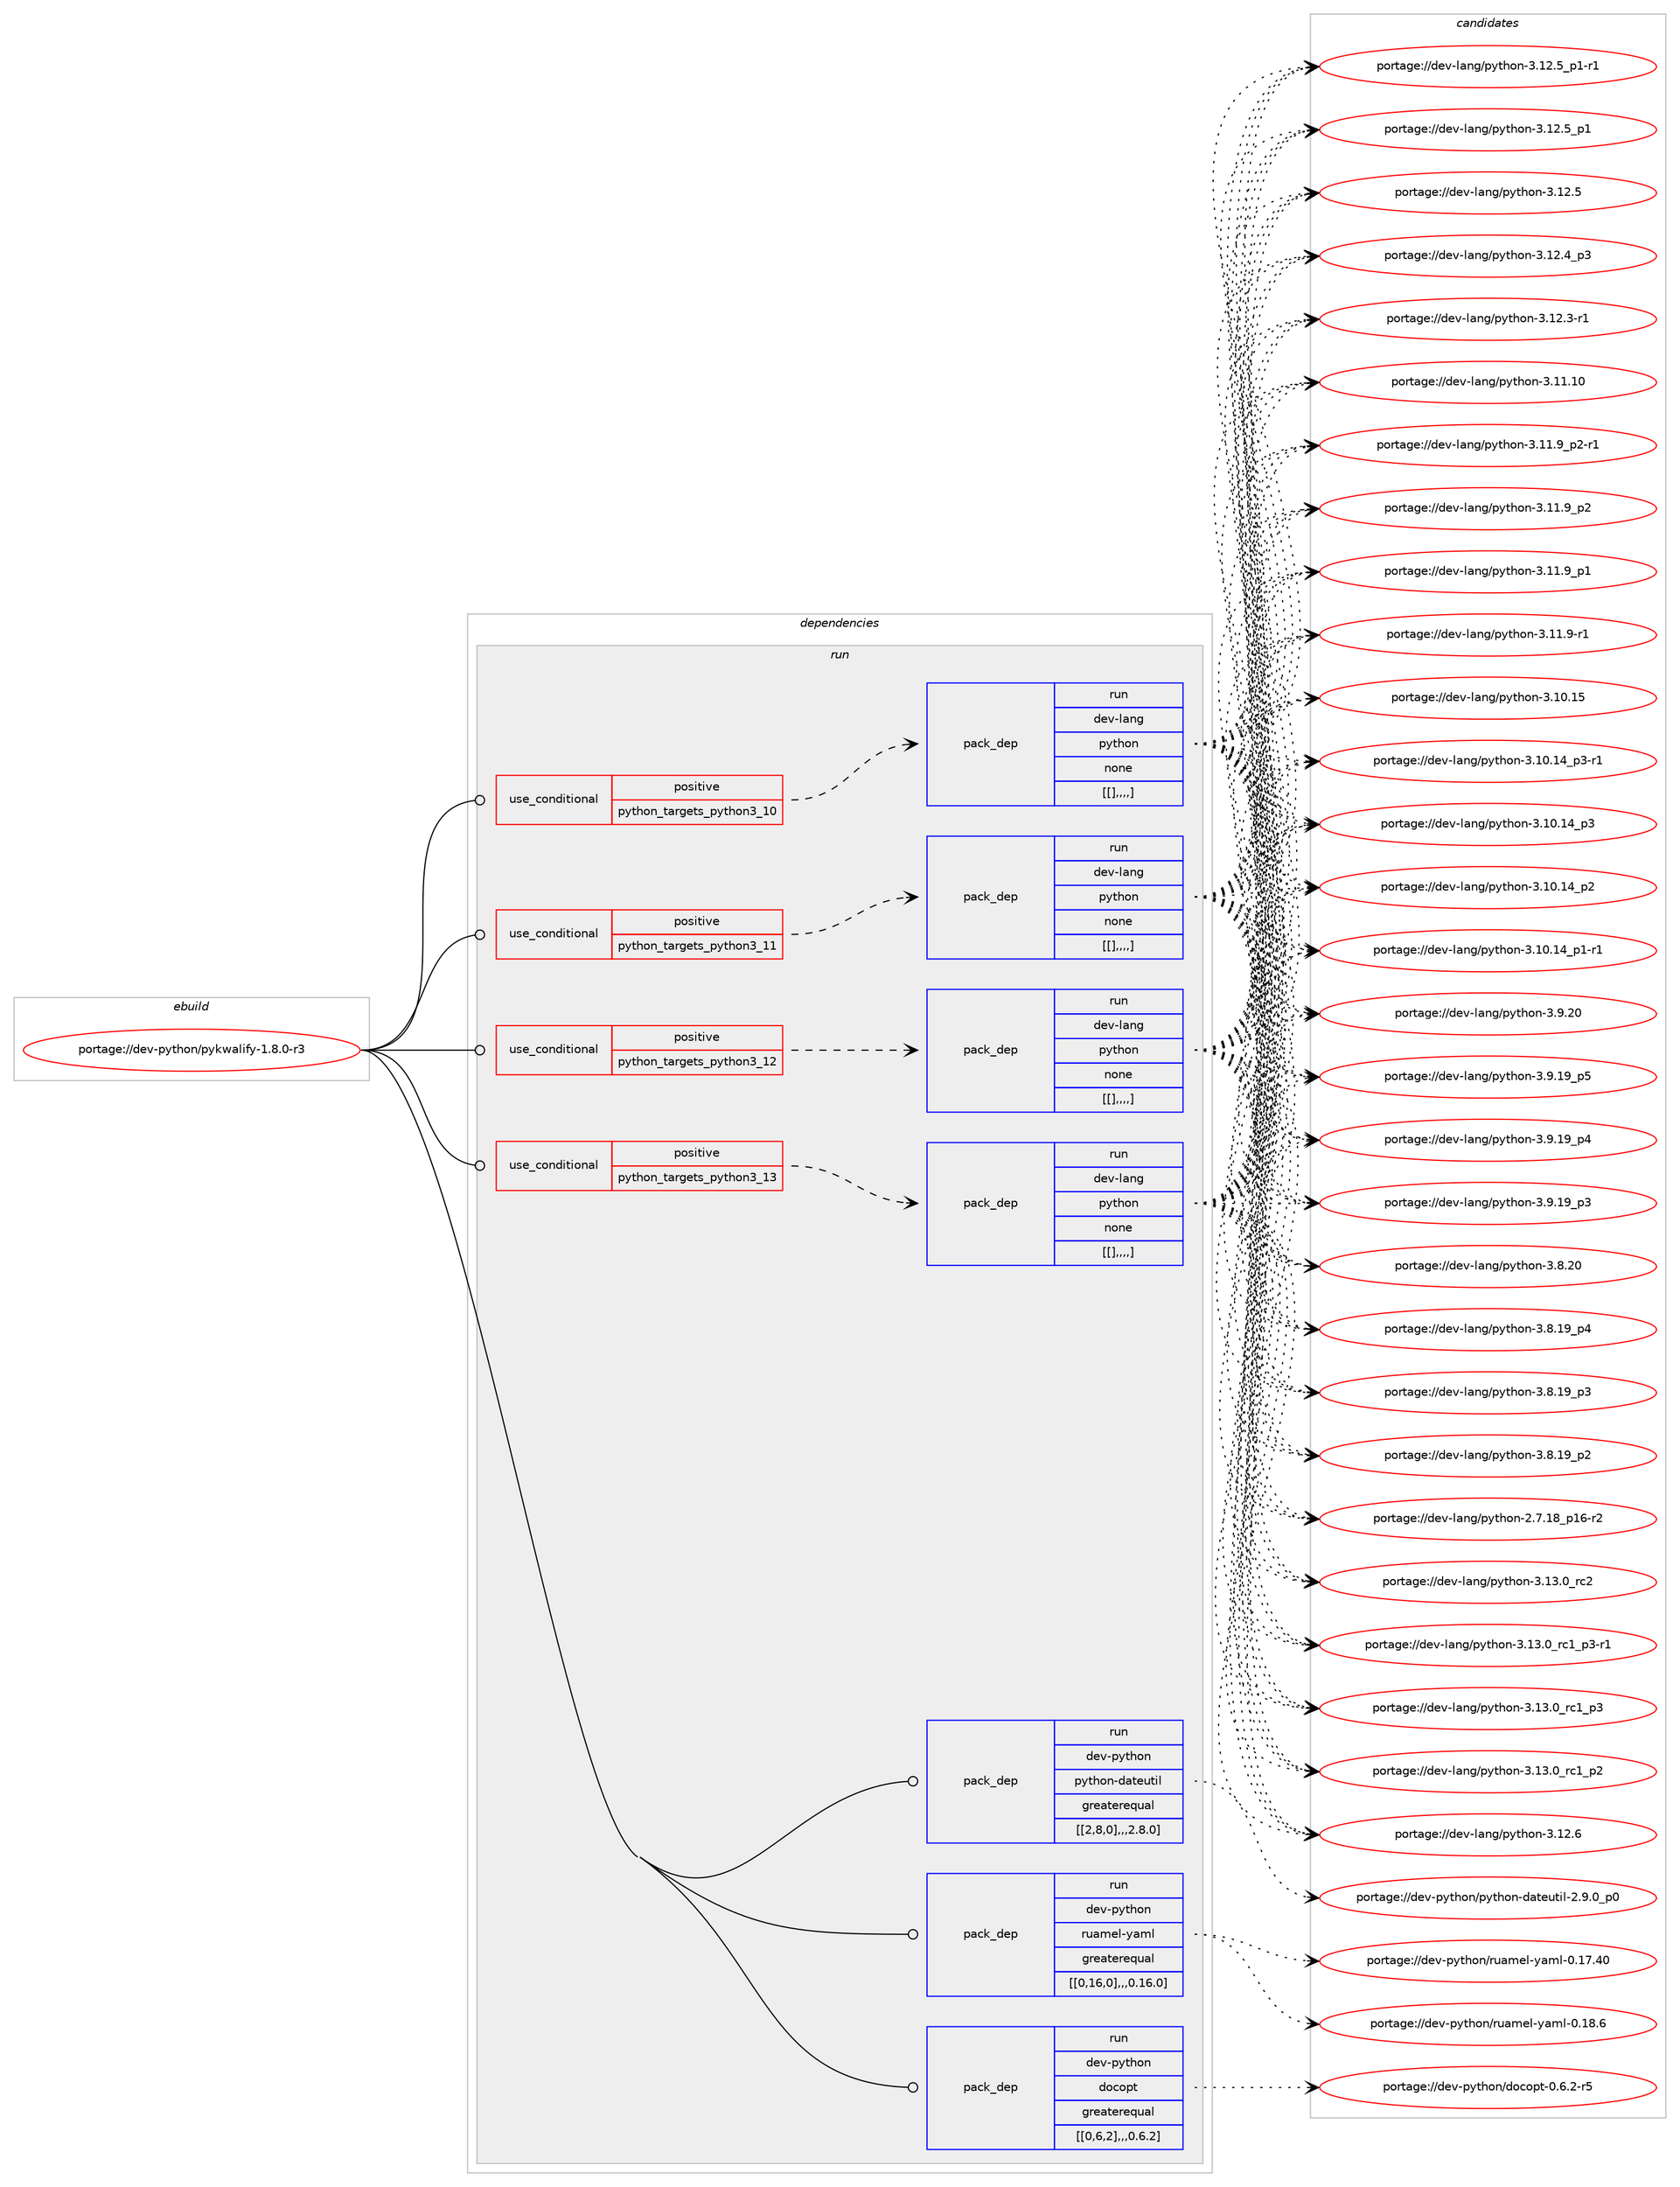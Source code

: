 digraph prolog {

# *************
# Graph options
# *************

newrank=true;
concentrate=true;
compound=true;
graph [rankdir=LR,fontname=Helvetica,fontsize=10,ranksep=1.5];#, ranksep=2.5, nodesep=0.2];
edge  [arrowhead=vee];
node  [fontname=Helvetica,fontsize=10];

# **********
# The ebuild
# **********

subgraph cluster_leftcol {
color=gray;
label=<<i>ebuild</i>>;
id [label="portage://dev-python/pykwalify-1.8.0-r3", color=red, width=4, href="../dev-python/pykwalify-1.8.0-r3.svg"];
}

# ****************
# The dependencies
# ****************

subgraph cluster_midcol {
color=gray;
label=<<i>dependencies</i>>;
subgraph cluster_compile {
fillcolor="#eeeeee";
style=filled;
label=<<i>compile</i>>;
}
subgraph cluster_compileandrun {
fillcolor="#eeeeee";
style=filled;
label=<<i>compile and run</i>>;
}
subgraph cluster_run {
fillcolor="#eeeeee";
style=filled;
label=<<i>run</i>>;
subgraph cond37904 {
dependency158514 [label=<<TABLE BORDER="0" CELLBORDER="1" CELLSPACING="0" CELLPADDING="4"><TR><TD ROWSPAN="3" CELLPADDING="10">use_conditional</TD></TR><TR><TD>positive</TD></TR><TR><TD>python_targets_python3_10</TD></TR></TABLE>>, shape=none, color=red];
subgraph pack119382 {
dependency158515 [label=<<TABLE BORDER="0" CELLBORDER="1" CELLSPACING="0" CELLPADDING="4" WIDTH="220"><TR><TD ROWSPAN="6" CELLPADDING="30">pack_dep</TD></TR><TR><TD WIDTH="110">run</TD></TR><TR><TD>dev-lang</TD></TR><TR><TD>python</TD></TR><TR><TD>none</TD></TR><TR><TD>[[],,,,]</TD></TR></TABLE>>, shape=none, color=blue];
}
dependency158514:e -> dependency158515:w [weight=20,style="dashed",arrowhead="vee"];
}
id:e -> dependency158514:w [weight=20,style="solid",arrowhead="odot"];
subgraph cond37905 {
dependency158516 [label=<<TABLE BORDER="0" CELLBORDER="1" CELLSPACING="0" CELLPADDING="4"><TR><TD ROWSPAN="3" CELLPADDING="10">use_conditional</TD></TR><TR><TD>positive</TD></TR><TR><TD>python_targets_python3_11</TD></TR></TABLE>>, shape=none, color=red];
subgraph pack119383 {
dependency158517 [label=<<TABLE BORDER="0" CELLBORDER="1" CELLSPACING="0" CELLPADDING="4" WIDTH="220"><TR><TD ROWSPAN="6" CELLPADDING="30">pack_dep</TD></TR><TR><TD WIDTH="110">run</TD></TR><TR><TD>dev-lang</TD></TR><TR><TD>python</TD></TR><TR><TD>none</TD></TR><TR><TD>[[],,,,]</TD></TR></TABLE>>, shape=none, color=blue];
}
dependency158516:e -> dependency158517:w [weight=20,style="dashed",arrowhead="vee"];
}
id:e -> dependency158516:w [weight=20,style="solid",arrowhead="odot"];
subgraph cond37906 {
dependency158518 [label=<<TABLE BORDER="0" CELLBORDER="1" CELLSPACING="0" CELLPADDING="4"><TR><TD ROWSPAN="3" CELLPADDING="10">use_conditional</TD></TR><TR><TD>positive</TD></TR><TR><TD>python_targets_python3_12</TD></TR></TABLE>>, shape=none, color=red];
subgraph pack119384 {
dependency158519 [label=<<TABLE BORDER="0" CELLBORDER="1" CELLSPACING="0" CELLPADDING="4" WIDTH="220"><TR><TD ROWSPAN="6" CELLPADDING="30">pack_dep</TD></TR><TR><TD WIDTH="110">run</TD></TR><TR><TD>dev-lang</TD></TR><TR><TD>python</TD></TR><TR><TD>none</TD></TR><TR><TD>[[],,,,]</TD></TR></TABLE>>, shape=none, color=blue];
}
dependency158518:e -> dependency158519:w [weight=20,style="dashed",arrowhead="vee"];
}
id:e -> dependency158518:w [weight=20,style="solid",arrowhead="odot"];
subgraph cond37907 {
dependency158520 [label=<<TABLE BORDER="0" CELLBORDER="1" CELLSPACING="0" CELLPADDING="4"><TR><TD ROWSPAN="3" CELLPADDING="10">use_conditional</TD></TR><TR><TD>positive</TD></TR><TR><TD>python_targets_python3_13</TD></TR></TABLE>>, shape=none, color=red];
subgraph pack119385 {
dependency158521 [label=<<TABLE BORDER="0" CELLBORDER="1" CELLSPACING="0" CELLPADDING="4" WIDTH="220"><TR><TD ROWSPAN="6" CELLPADDING="30">pack_dep</TD></TR><TR><TD WIDTH="110">run</TD></TR><TR><TD>dev-lang</TD></TR><TR><TD>python</TD></TR><TR><TD>none</TD></TR><TR><TD>[[],,,,]</TD></TR></TABLE>>, shape=none, color=blue];
}
dependency158520:e -> dependency158521:w [weight=20,style="dashed",arrowhead="vee"];
}
id:e -> dependency158520:w [weight=20,style="solid",arrowhead="odot"];
subgraph pack119386 {
dependency158522 [label=<<TABLE BORDER="0" CELLBORDER="1" CELLSPACING="0" CELLPADDING="4" WIDTH="220"><TR><TD ROWSPAN="6" CELLPADDING="30">pack_dep</TD></TR><TR><TD WIDTH="110">run</TD></TR><TR><TD>dev-python</TD></TR><TR><TD>docopt</TD></TR><TR><TD>greaterequal</TD></TR><TR><TD>[[0,6,2],,,0.6.2]</TD></TR></TABLE>>, shape=none, color=blue];
}
id:e -> dependency158522:w [weight=20,style="solid",arrowhead="odot"];
subgraph pack119387 {
dependency158523 [label=<<TABLE BORDER="0" CELLBORDER="1" CELLSPACING="0" CELLPADDING="4" WIDTH="220"><TR><TD ROWSPAN="6" CELLPADDING="30">pack_dep</TD></TR><TR><TD WIDTH="110">run</TD></TR><TR><TD>dev-python</TD></TR><TR><TD>python-dateutil</TD></TR><TR><TD>greaterequal</TD></TR><TR><TD>[[2,8,0],,,2.8.0]</TD></TR></TABLE>>, shape=none, color=blue];
}
id:e -> dependency158523:w [weight=20,style="solid",arrowhead="odot"];
subgraph pack119388 {
dependency158524 [label=<<TABLE BORDER="0" CELLBORDER="1" CELLSPACING="0" CELLPADDING="4" WIDTH="220"><TR><TD ROWSPAN="6" CELLPADDING="30">pack_dep</TD></TR><TR><TD WIDTH="110">run</TD></TR><TR><TD>dev-python</TD></TR><TR><TD>ruamel-yaml</TD></TR><TR><TD>greaterequal</TD></TR><TR><TD>[[0,16,0],,,0.16.0]</TD></TR></TABLE>>, shape=none, color=blue];
}
id:e -> dependency158524:w [weight=20,style="solid",arrowhead="odot"];
}
}

# **************
# The candidates
# **************

subgraph cluster_choices {
rank=same;
color=gray;
label=<<i>candidates</i>>;

subgraph choice119382 {
color=black;
nodesep=1;
choice10010111845108971101034711212111610411111045514649514648951149950 [label="portage://dev-lang/python-3.13.0_rc2", color=red, width=4,href="../dev-lang/python-3.13.0_rc2.svg"];
choice1001011184510897110103471121211161041111104551464951464895114994995112514511449 [label="portage://dev-lang/python-3.13.0_rc1_p3-r1", color=red, width=4,href="../dev-lang/python-3.13.0_rc1_p3-r1.svg"];
choice100101118451089711010347112121116104111110455146495146489511499499511251 [label="portage://dev-lang/python-3.13.0_rc1_p3", color=red, width=4,href="../dev-lang/python-3.13.0_rc1_p3.svg"];
choice100101118451089711010347112121116104111110455146495146489511499499511250 [label="portage://dev-lang/python-3.13.0_rc1_p2", color=red, width=4,href="../dev-lang/python-3.13.0_rc1_p2.svg"];
choice10010111845108971101034711212111610411111045514649504654 [label="portage://dev-lang/python-3.12.6", color=red, width=4,href="../dev-lang/python-3.12.6.svg"];
choice1001011184510897110103471121211161041111104551464950465395112494511449 [label="portage://dev-lang/python-3.12.5_p1-r1", color=red, width=4,href="../dev-lang/python-3.12.5_p1-r1.svg"];
choice100101118451089711010347112121116104111110455146495046539511249 [label="portage://dev-lang/python-3.12.5_p1", color=red, width=4,href="../dev-lang/python-3.12.5_p1.svg"];
choice10010111845108971101034711212111610411111045514649504653 [label="portage://dev-lang/python-3.12.5", color=red, width=4,href="../dev-lang/python-3.12.5.svg"];
choice100101118451089711010347112121116104111110455146495046529511251 [label="portage://dev-lang/python-3.12.4_p3", color=red, width=4,href="../dev-lang/python-3.12.4_p3.svg"];
choice100101118451089711010347112121116104111110455146495046514511449 [label="portage://dev-lang/python-3.12.3-r1", color=red, width=4,href="../dev-lang/python-3.12.3-r1.svg"];
choice1001011184510897110103471121211161041111104551464949464948 [label="portage://dev-lang/python-3.11.10", color=red, width=4,href="../dev-lang/python-3.11.10.svg"];
choice1001011184510897110103471121211161041111104551464949465795112504511449 [label="portage://dev-lang/python-3.11.9_p2-r1", color=red, width=4,href="../dev-lang/python-3.11.9_p2-r1.svg"];
choice100101118451089711010347112121116104111110455146494946579511250 [label="portage://dev-lang/python-3.11.9_p2", color=red, width=4,href="../dev-lang/python-3.11.9_p2.svg"];
choice100101118451089711010347112121116104111110455146494946579511249 [label="portage://dev-lang/python-3.11.9_p1", color=red, width=4,href="../dev-lang/python-3.11.9_p1.svg"];
choice100101118451089711010347112121116104111110455146494946574511449 [label="portage://dev-lang/python-3.11.9-r1", color=red, width=4,href="../dev-lang/python-3.11.9-r1.svg"];
choice1001011184510897110103471121211161041111104551464948464953 [label="portage://dev-lang/python-3.10.15", color=red, width=4,href="../dev-lang/python-3.10.15.svg"];
choice100101118451089711010347112121116104111110455146494846495295112514511449 [label="portage://dev-lang/python-3.10.14_p3-r1", color=red, width=4,href="../dev-lang/python-3.10.14_p3-r1.svg"];
choice10010111845108971101034711212111610411111045514649484649529511251 [label="portage://dev-lang/python-3.10.14_p3", color=red, width=4,href="../dev-lang/python-3.10.14_p3.svg"];
choice10010111845108971101034711212111610411111045514649484649529511250 [label="portage://dev-lang/python-3.10.14_p2", color=red, width=4,href="../dev-lang/python-3.10.14_p2.svg"];
choice100101118451089711010347112121116104111110455146494846495295112494511449 [label="portage://dev-lang/python-3.10.14_p1-r1", color=red, width=4,href="../dev-lang/python-3.10.14_p1-r1.svg"];
choice10010111845108971101034711212111610411111045514657465048 [label="portage://dev-lang/python-3.9.20", color=red, width=4,href="../dev-lang/python-3.9.20.svg"];
choice100101118451089711010347112121116104111110455146574649579511253 [label="portage://dev-lang/python-3.9.19_p5", color=red, width=4,href="../dev-lang/python-3.9.19_p5.svg"];
choice100101118451089711010347112121116104111110455146574649579511252 [label="portage://dev-lang/python-3.9.19_p4", color=red, width=4,href="../dev-lang/python-3.9.19_p4.svg"];
choice100101118451089711010347112121116104111110455146574649579511251 [label="portage://dev-lang/python-3.9.19_p3", color=red, width=4,href="../dev-lang/python-3.9.19_p3.svg"];
choice10010111845108971101034711212111610411111045514656465048 [label="portage://dev-lang/python-3.8.20", color=red, width=4,href="../dev-lang/python-3.8.20.svg"];
choice100101118451089711010347112121116104111110455146564649579511252 [label="portage://dev-lang/python-3.8.19_p4", color=red, width=4,href="../dev-lang/python-3.8.19_p4.svg"];
choice100101118451089711010347112121116104111110455146564649579511251 [label="portage://dev-lang/python-3.8.19_p3", color=red, width=4,href="../dev-lang/python-3.8.19_p3.svg"];
choice100101118451089711010347112121116104111110455146564649579511250 [label="portage://dev-lang/python-3.8.19_p2", color=red, width=4,href="../dev-lang/python-3.8.19_p2.svg"];
choice100101118451089711010347112121116104111110455046554649569511249544511450 [label="portage://dev-lang/python-2.7.18_p16-r2", color=red, width=4,href="../dev-lang/python-2.7.18_p16-r2.svg"];
dependency158515:e -> choice10010111845108971101034711212111610411111045514649514648951149950:w [style=dotted,weight="100"];
dependency158515:e -> choice1001011184510897110103471121211161041111104551464951464895114994995112514511449:w [style=dotted,weight="100"];
dependency158515:e -> choice100101118451089711010347112121116104111110455146495146489511499499511251:w [style=dotted,weight="100"];
dependency158515:e -> choice100101118451089711010347112121116104111110455146495146489511499499511250:w [style=dotted,weight="100"];
dependency158515:e -> choice10010111845108971101034711212111610411111045514649504654:w [style=dotted,weight="100"];
dependency158515:e -> choice1001011184510897110103471121211161041111104551464950465395112494511449:w [style=dotted,weight="100"];
dependency158515:e -> choice100101118451089711010347112121116104111110455146495046539511249:w [style=dotted,weight="100"];
dependency158515:e -> choice10010111845108971101034711212111610411111045514649504653:w [style=dotted,weight="100"];
dependency158515:e -> choice100101118451089711010347112121116104111110455146495046529511251:w [style=dotted,weight="100"];
dependency158515:e -> choice100101118451089711010347112121116104111110455146495046514511449:w [style=dotted,weight="100"];
dependency158515:e -> choice1001011184510897110103471121211161041111104551464949464948:w [style=dotted,weight="100"];
dependency158515:e -> choice1001011184510897110103471121211161041111104551464949465795112504511449:w [style=dotted,weight="100"];
dependency158515:e -> choice100101118451089711010347112121116104111110455146494946579511250:w [style=dotted,weight="100"];
dependency158515:e -> choice100101118451089711010347112121116104111110455146494946579511249:w [style=dotted,weight="100"];
dependency158515:e -> choice100101118451089711010347112121116104111110455146494946574511449:w [style=dotted,weight="100"];
dependency158515:e -> choice1001011184510897110103471121211161041111104551464948464953:w [style=dotted,weight="100"];
dependency158515:e -> choice100101118451089711010347112121116104111110455146494846495295112514511449:w [style=dotted,weight="100"];
dependency158515:e -> choice10010111845108971101034711212111610411111045514649484649529511251:w [style=dotted,weight="100"];
dependency158515:e -> choice10010111845108971101034711212111610411111045514649484649529511250:w [style=dotted,weight="100"];
dependency158515:e -> choice100101118451089711010347112121116104111110455146494846495295112494511449:w [style=dotted,weight="100"];
dependency158515:e -> choice10010111845108971101034711212111610411111045514657465048:w [style=dotted,weight="100"];
dependency158515:e -> choice100101118451089711010347112121116104111110455146574649579511253:w [style=dotted,weight="100"];
dependency158515:e -> choice100101118451089711010347112121116104111110455146574649579511252:w [style=dotted,weight="100"];
dependency158515:e -> choice100101118451089711010347112121116104111110455146574649579511251:w [style=dotted,weight="100"];
dependency158515:e -> choice10010111845108971101034711212111610411111045514656465048:w [style=dotted,weight="100"];
dependency158515:e -> choice100101118451089711010347112121116104111110455146564649579511252:w [style=dotted,weight="100"];
dependency158515:e -> choice100101118451089711010347112121116104111110455146564649579511251:w [style=dotted,weight="100"];
dependency158515:e -> choice100101118451089711010347112121116104111110455146564649579511250:w [style=dotted,weight="100"];
dependency158515:e -> choice100101118451089711010347112121116104111110455046554649569511249544511450:w [style=dotted,weight="100"];
}
subgraph choice119383 {
color=black;
nodesep=1;
choice10010111845108971101034711212111610411111045514649514648951149950 [label="portage://dev-lang/python-3.13.0_rc2", color=red, width=4,href="../dev-lang/python-3.13.0_rc2.svg"];
choice1001011184510897110103471121211161041111104551464951464895114994995112514511449 [label="portage://dev-lang/python-3.13.0_rc1_p3-r1", color=red, width=4,href="../dev-lang/python-3.13.0_rc1_p3-r1.svg"];
choice100101118451089711010347112121116104111110455146495146489511499499511251 [label="portage://dev-lang/python-3.13.0_rc1_p3", color=red, width=4,href="../dev-lang/python-3.13.0_rc1_p3.svg"];
choice100101118451089711010347112121116104111110455146495146489511499499511250 [label="portage://dev-lang/python-3.13.0_rc1_p2", color=red, width=4,href="../dev-lang/python-3.13.0_rc1_p2.svg"];
choice10010111845108971101034711212111610411111045514649504654 [label="portage://dev-lang/python-3.12.6", color=red, width=4,href="../dev-lang/python-3.12.6.svg"];
choice1001011184510897110103471121211161041111104551464950465395112494511449 [label="portage://dev-lang/python-3.12.5_p1-r1", color=red, width=4,href="../dev-lang/python-3.12.5_p1-r1.svg"];
choice100101118451089711010347112121116104111110455146495046539511249 [label="portage://dev-lang/python-3.12.5_p1", color=red, width=4,href="../dev-lang/python-3.12.5_p1.svg"];
choice10010111845108971101034711212111610411111045514649504653 [label="portage://dev-lang/python-3.12.5", color=red, width=4,href="../dev-lang/python-3.12.5.svg"];
choice100101118451089711010347112121116104111110455146495046529511251 [label="portage://dev-lang/python-3.12.4_p3", color=red, width=4,href="../dev-lang/python-3.12.4_p3.svg"];
choice100101118451089711010347112121116104111110455146495046514511449 [label="portage://dev-lang/python-3.12.3-r1", color=red, width=4,href="../dev-lang/python-3.12.3-r1.svg"];
choice1001011184510897110103471121211161041111104551464949464948 [label="portage://dev-lang/python-3.11.10", color=red, width=4,href="../dev-lang/python-3.11.10.svg"];
choice1001011184510897110103471121211161041111104551464949465795112504511449 [label="portage://dev-lang/python-3.11.9_p2-r1", color=red, width=4,href="../dev-lang/python-3.11.9_p2-r1.svg"];
choice100101118451089711010347112121116104111110455146494946579511250 [label="portage://dev-lang/python-3.11.9_p2", color=red, width=4,href="../dev-lang/python-3.11.9_p2.svg"];
choice100101118451089711010347112121116104111110455146494946579511249 [label="portage://dev-lang/python-3.11.9_p1", color=red, width=4,href="../dev-lang/python-3.11.9_p1.svg"];
choice100101118451089711010347112121116104111110455146494946574511449 [label="portage://dev-lang/python-3.11.9-r1", color=red, width=4,href="../dev-lang/python-3.11.9-r1.svg"];
choice1001011184510897110103471121211161041111104551464948464953 [label="portage://dev-lang/python-3.10.15", color=red, width=4,href="../dev-lang/python-3.10.15.svg"];
choice100101118451089711010347112121116104111110455146494846495295112514511449 [label="portage://dev-lang/python-3.10.14_p3-r1", color=red, width=4,href="../dev-lang/python-3.10.14_p3-r1.svg"];
choice10010111845108971101034711212111610411111045514649484649529511251 [label="portage://dev-lang/python-3.10.14_p3", color=red, width=4,href="../dev-lang/python-3.10.14_p3.svg"];
choice10010111845108971101034711212111610411111045514649484649529511250 [label="portage://dev-lang/python-3.10.14_p2", color=red, width=4,href="../dev-lang/python-3.10.14_p2.svg"];
choice100101118451089711010347112121116104111110455146494846495295112494511449 [label="portage://dev-lang/python-3.10.14_p1-r1", color=red, width=4,href="../dev-lang/python-3.10.14_p1-r1.svg"];
choice10010111845108971101034711212111610411111045514657465048 [label="portage://dev-lang/python-3.9.20", color=red, width=4,href="../dev-lang/python-3.9.20.svg"];
choice100101118451089711010347112121116104111110455146574649579511253 [label="portage://dev-lang/python-3.9.19_p5", color=red, width=4,href="../dev-lang/python-3.9.19_p5.svg"];
choice100101118451089711010347112121116104111110455146574649579511252 [label="portage://dev-lang/python-3.9.19_p4", color=red, width=4,href="../dev-lang/python-3.9.19_p4.svg"];
choice100101118451089711010347112121116104111110455146574649579511251 [label="portage://dev-lang/python-3.9.19_p3", color=red, width=4,href="../dev-lang/python-3.9.19_p3.svg"];
choice10010111845108971101034711212111610411111045514656465048 [label="portage://dev-lang/python-3.8.20", color=red, width=4,href="../dev-lang/python-3.8.20.svg"];
choice100101118451089711010347112121116104111110455146564649579511252 [label="portage://dev-lang/python-3.8.19_p4", color=red, width=4,href="../dev-lang/python-3.8.19_p4.svg"];
choice100101118451089711010347112121116104111110455146564649579511251 [label="portage://dev-lang/python-3.8.19_p3", color=red, width=4,href="../dev-lang/python-3.8.19_p3.svg"];
choice100101118451089711010347112121116104111110455146564649579511250 [label="portage://dev-lang/python-3.8.19_p2", color=red, width=4,href="../dev-lang/python-3.8.19_p2.svg"];
choice100101118451089711010347112121116104111110455046554649569511249544511450 [label="portage://dev-lang/python-2.7.18_p16-r2", color=red, width=4,href="../dev-lang/python-2.7.18_p16-r2.svg"];
dependency158517:e -> choice10010111845108971101034711212111610411111045514649514648951149950:w [style=dotted,weight="100"];
dependency158517:e -> choice1001011184510897110103471121211161041111104551464951464895114994995112514511449:w [style=dotted,weight="100"];
dependency158517:e -> choice100101118451089711010347112121116104111110455146495146489511499499511251:w [style=dotted,weight="100"];
dependency158517:e -> choice100101118451089711010347112121116104111110455146495146489511499499511250:w [style=dotted,weight="100"];
dependency158517:e -> choice10010111845108971101034711212111610411111045514649504654:w [style=dotted,weight="100"];
dependency158517:e -> choice1001011184510897110103471121211161041111104551464950465395112494511449:w [style=dotted,weight="100"];
dependency158517:e -> choice100101118451089711010347112121116104111110455146495046539511249:w [style=dotted,weight="100"];
dependency158517:e -> choice10010111845108971101034711212111610411111045514649504653:w [style=dotted,weight="100"];
dependency158517:e -> choice100101118451089711010347112121116104111110455146495046529511251:w [style=dotted,weight="100"];
dependency158517:e -> choice100101118451089711010347112121116104111110455146495046514511449:w [style=dotted,weight="100"];
dependency158517:e -> choice1001011184510897110103471121211161041111104551464949464948:w [style=dotted,weight="100"];
dependency158517:e -> choice1001011184510897110103471121211161041111104551464949465795112504511449:w [style=dotted,weight="100"];
dependency158517:e -> choice100101118451089711010347112121116104111110455146494946579511250:w [style=dotted,weight="100"];
dependency158517:e -> choice100101118451089711010347112121116104111110455146494946579511249:w [style=dotted,weight="100"];
dependency158517:e -> choice100101118451089711010347112121116104111110455146494946574511449:w [style=dotted,weight="100"];
dependency158517:e -> choice1001011184510897110103471121211161041111104551464948464953:w [style=dotted,weight="100"];
dependency158517:e -> choice100101118451089711010347112121116104111110455146494846495295112514511449:w [style=dotted,weight="100"];
dependency158517:e -> choice10010111845108971101034711212111610411111045514649484649529511251:w [style=dotted,weight="100"];
dependency158517:e -> choice10010111845108971101034711212111610411111045514649484649529511250:w [style=dotted,weight="100"];
dependency158517:e -> choice100101118451089711010347112121116104111110455146494846495295112494511449:w [style=dotted,weight="100"];
dependency158517:e -> choice10010111845108971101034711212111610411111045514657465048:w [style=dotted,weight="100"];
dependency158517:e -> choice100101118451089711010347112121116104111110455146574649579511253:w [style=dotted,weight="100"];
dependency158517:e -> choice100101118451089711010347112121116104111110455146574649579511252:w [style=dotted,weight="100"];
dependency158517:e -> choice100101118451089711010347112121116104111110455146574649579511251:w [style=dotted,weight="100"];
dependency158517:e -> choice10010111845108971101034711212111610411111045514656465048:w [style=dotted,weight="100"];
dependency158517:e -> choice100101118451089711010347112121116104111110455146564649579511252:w [style=dotted,weight="100"];
dependency158517:e -> choice100101118451089711010347112121116104111110455146564649579511251:w [style=dotted,weight="100"];
dependency158517:e -> choice100101118451089711010347112121116104111110455146564649579511250:w [style=dotted,weight="100"];
dependency158517:e -> choice100101118451089711010347112121116104111110455046554649569511249544511450:w [style=dotted,weight="100"];
}
subgraph choice119384 {
color=black;
nodesep=1;
choice10010111845108971101034711212111610411111045514649514648951149950 [label="portage://dev-lang/python-3.13.0_rc2", color=red, width=4,href="../dev-lang/python-3.13.0_rc2.svg"];
choice1001011184510897110103471121211161041111104551464951464895114994995112514511449 [label="portage://dev-lang/python-3.13.0_rc1_p3-r1", color=red, width=4,href="../dev-lang/python-3.13.0_rc1_p3-r1.svg"];
choice100101118451089711010347112121116104111110455146495146489511499499511251 [label="portage://dev-lang/python-3.13.0_rc1_p3", color=red, width=4,href="../dev-lang/python-3.13.0_rc1_p3.svg"];
choice100101118451089711010347112121116104111110455146495146489511499499511250 [label="portage://dev-lang/python-3.13.0_rc1_p2", color=red, width=4,href="../dev-lang/python-3.13.0_rc1_p2.svg"];
choice10010111845108971101034711212111610411111045514649504654 [label="portage://dev-lang/python-3.12.6", color=red, width=4,href="../dev-lang/python-3.12.6.svg"];
choice1001011184510897110103471121211161041111104551464950465395112494511449 [label="portage://dev-lang/python-3.12.5_p1-r1", color=red, width=4,href="../dev-lang/python-3.12.5_p1-r1.svg"];
choice100101118451089711010347112121116104111110455146495046539511249 [label="portage://dev-lang/python-3.12.5_p1", color=red, width=4,href="../dev-lang/python-3.12.5_p1.svg"];
choice10010111845108971101034711212111610411111045514649504653 [label="portage://dev-lang/python-3.12.5", color=red, width=4,href="../dev-lang/python-3.12.5.svg"];
choice100101118451089711010347112121116104111110455146495046529511251 [label="portage://dev-lang/python-3.12.4_p3", color=red, width=4,href="../dev-lang/python-3.12.4_p3.svg"];
choice100101118451089711010347112121116104111110455146495046514511449 [label="portage://dev-lang/python-3.12.3-r1", color=red, width=4,href="../dev-lang/python-3.12.3-r1.svg"];
choice1001011184510897110103471121211161041111104551464949464948 [label="portage://dev-lang/python-3.11.10", color=red, width=4,href="../dev-lang/python-3.11.10.svg"];
choice1001011184510897110103471121211161041111104551464949465795112504511449 [label="portage://dev-lang/python-3.11.9_p2-r1", color=red, width=4,href="../dev-lang/python-3.11.9_p2-r1.svg"];
choice100101118451089711010347112121116104111110455146494946579511250 [label="portage://dev-lang/python-3.11.9_p2", color=red, width=4,href="../dev-lang/python-3.11.9_p2.svg"];
choice100101118451089711010347112121116104111110455146494946579511249 [label="portage://dev-lang/python-3.11.9_p1", color=red, width=4,href="../dev-lang/python-3.11.9_p1.svg"];
choice100101118451089711010347112121116104111110455146494946574511449 [label="portage://dev-lang/python-3.11.9-r1", color=red, width=4,href="../dev-lang/python-3.11.9-r1.svg"];
choice1001011184510897110103471121211161041111104551464948464953 [label="portage://dev-lang/python-3.10.15", color=red, width=4,href="../dev-lang/python-3.10.15.svg"];
choice100101118451089711010347112121116104111110455146494846495295112514511449 [label="portage://dev-lang/python-3.10.14_p3-r1", color=red, width=4,href="../dev-lang/python-3.10.14_p3-r1.svg"];
choice10010111845108971101034711212111610411111045514649484649529511251 [label="portage://dev-lang/python-3.10.14_p3", color=red, width=4,href="../dev-lang/python-3.10.14_p3.svg"];
choice10010111845108971101034711212111610411111045514649484649529511250 [label="portage://dev-lang/python-3.10.14_p2", color=red, width=4,href="../dev-lang/python-3.10.14_p2.svg"];
choice100101118451089711010347112121116104111110455146494846495295112494511449 [label="portage://dev-lang/python-3.10.14_p1-r1", color=red, width=4,href="../dev-lang/python-3.10.14_p1-r1.svg"];
choice10010111845108971101034711212111610411111045514657465048 [label="portage://dev-lang/python-3.9.20", color=red, width=4,href="../dev-lang/python-3.9.20.svg"];
choice100101118451089711010347112121116104111110455146574649579511253 [label="portage://dev-lang/python-3.9.19_p5", color=red, width=4,href="../dev-lang/python-3.9.19_p5.svg"];
choice100101118451089711010347112121116104111110455146574649579511252 [label="portage://dev-lang/python-3.9.19_p4", color=red, width=4,href="../dev-lang/python-3.9.19_p4.svg"];
choice100101118451089711010347112121116104111110455146574649579511251 [label="portage://dev-lang/python-3.9.19_p3", color=red, width=4,href="../dev-lang/python-3.9.19_p3.svg"];
choice10010111845108971101034711212111610411111045514656465048 [label="portage://dev-lang/python-3.8.20", color=red, width=4,href="../dev-lang/python-3.8.20.svg"];
choice100101118451089711010347112121116104111110455146564649579511252 [label="portage://dev-lang/python-3.8.19_p4", color=red, width=4,href="../dev-lang/python-3.8.19_p4.svg"];
choice100101118451089711010347112121116104111110455146564649579511251 [label="portage://dev-lang/python-3.8.19_p3", color=red, width=4,href="../dev-lang/python-3.8.19_p3.svg"];
choice100101118451089711010347112121116104111110455146564649579511250 [label="portage://dev-lang/python-3.8.19_p2", color=red, width=4,href="../dev-lang/python-3.8.19_p2.svg"];
choice100101118451089711010347112121116104111110455046554649569511249544511450 [label="portage://dev-lang/python-2.7.18_p16-r2", color=red, width=4,href="../dev-lang/python-2.7.18_p16-r2.svg"];
dependency158519:e -> choice10010111845108971101034711212111610411111045514649514648951149950:w [style=dotted,weight="100"];
dependency158519:e -> choice1001011184510897110103471121211161041111104551464951464895114994995112514511449:w [style=dotted,weight="100"];
dependency158519:e -> choice100101118451089711010347112121116104111110455146495146489511499499511251:w [style=dotted,weight="100"];
dependency158519:e -> choice100101118451089711010347112121116104111110455146495146489511499499511250:w [style=dotted,weight="100"];
dependency158519:e -> choice10010111845108971101034711212111610411111045514649504654:w [style=dotted,weight="100"];
dependency158519:e -> choice1001011184510897110103471121211161041111104551464950465395112494511449:w [style=dotted,weight="100"];
dependency158519:e -> choice100101118451089711010347112121116104111110455146495046539511249:w [style=dotted,weight="100"];
dependency158519:e -> choice10010111845108971101034711212111610411111045514649504653:w [style=dotted,weight="100"];
dependency158519:e -> choice100101118451089711010347112121116104111110455146495046529511251:w [style=dotted,weight="100"];
dependency158519:e -> choice100101118451089711010347112121116104111110455146495046514511449:w [style=dotted,weight="100"];
dependency158519:e -> choice1001011184510897110103471121211161041111104551464949464948:w [style=dotted,weight="100"];
dependency158519:e -> choice1001011184510897110103471121211161041111104551464949465795112504511449:w [style=dotted,weight="100"];
dependency158519:e -> choice100101118451089711010347112121116104111110455146494946579511250:w [style=dotted,weight="100"];
dependency158519:e -> choice100101118451089711010347112121116104111110455146494946579511249:w [style=dotted,weight="100"];
dependency158519:e -> choice100101118451089711010347112121116104111110455146494946574511449:w [style=dotted,weight="100"];
dependency158519:e -> choice1001011184510897110103471121211161041111104551464948464953:w [style=dotted,weight="100"];
dependency158519:e -> choice100101118451089711010347112121116104111110455146494846495295112514511449:w [style=dotted,weight="100"];
dependency158519:e -> choice10010111845108971101034711212111610411111045514649484649529511251:w [style=dotted,weight="100"];
dependency158519:e -> choice10010111845108971101034711212111610411111045514649484649529511250:w [style=dotted,weight="100"];
dependency158519:e -> choice100101118451089711010347112121116104111110455146494846495295112494511449:w [style=dotted,weight="100"];
dependency158519:e -> choice10010111845108971101034711212111610411111045514657465048:w [style=dotted,weight="100"];
dependency158519:e -> choice100101118451089711010347112121116104111110455146574649579511253:w [style=dotted,weight="100"];
dependency158519:e -> choice100101118451089711010347112121116104111110455146574649579511252:w [style=dotted,weight="100"];
dependency158519:e -> choice100101118451089711010347112121116104111110455146574649579511251:w [style=dotted,weight="100"];
dependency158519:e -> choice10010111845108971101034711212111610411111045514656465048:w [style=dotted,weight="100"];
dependency158519:e -> choice100101118451089711010347112121116104111110455146564649579511252:w [style=dotted,weight="100"];
dependency158519:e -> choice100101118451089711010347112121116104111110455146564649579511251:w [style=dotted,weight="100"];
dependency158519:e -> choice100101118451089711010347112121116104111110455146564649579511250:w [style=dotted,weight="100"];
dependency158519:e -> choice100101118451089711010347112121116104111110455046554649569511249544511450:w [style=dotted,weight="100"];
}
subgraph choice119385 {
color=black;
nodesep=1;
choice10010111845108971101034711212111610411111045514649514648951149950 [label="portage://dev-lang/python-3.13.0_rc2", color=red, width=4,href="../dev-lang/python-3.13.0_rc2.svg"];
choice1001011184510897110103471121211161041111104551464951464895114994995112514511449 [label="portage://dev-lang/python-3.13.0_rc1_p3-r1", color=red, width=4,href="../dev-lang/python-3.13.0_rc1_p3-r1.svg"];
choice100101118451089711010347112121116104111110455146495146489511499499511251 [label="portage://dev-lang/python-3.13.0_rc1_p3", color=red, width=4,href="../dev-lang/python-3.13.0_rc1_p3.svg"];
choice100101118451089711010347112121116104111110455146495146489511499499511250 [label="portage://dev-lang/python-3.13.0_rc1_p2", color=red, width=4,href="../dev-lang/python-3.13.0_rc1_p2.svg"];
choice10010111845108971101034711212111610411111045514649504654 [label="portage://dev-lang/python-3.12.6", color=red, width=4,href="../dev-lang/python-3.12.6.svg"];
choice1001011184510897110103471121211161041111104551464950465395112494511449 [label="portage://dev-lang/python-3.12.5_p1-r1", color=red, width=4,href="../dev-lang/python-3.12.5_p1-r1.svg"];
choice100101118451089711010347112121116104111110455146495046539511249 [label="portage://dev-lang/python-3.12.5_p1", color=red, width=4,href="../dev-lang/python-3.12.5_p1.svg"];
choice10010111845108971101034711212111610411111045514649504653 [label="portage://dev-lang/python-3.12.5", color=red, width=4,href="../dev-lang/python-3.12.5.svg"];
choice100101118451089711010347112121116104111110455146495046529511251 [label="portage://dev-lang/python-3.12.4_p3", color=red, width=4,href="../dev-lang/python-3.12.4_p3.svg"];
choice100101118451089711010347112121116104111110455146495046514511449 [label="portage://dev-lang/python-3.12.3-r1", color=red, width=4,href="../dev-lang/python-3.12.3-r1.svg"];
choice1001011184510897110103471121211161041111104551464949464948 [label="portage://dev-lang/python-3.11.10", color=red, width=4,href="../dev-lang/python-3.11.10.svg"];
choice1001011184510897110103471121211161041111104551464949465795112504511449 [label="portage://dev-lang/python-3.11.9_p2-r1", color=red, width=4,href="../dev-lang/python-3.11.9_p2-r1.svg"];
choice100101118451089711010347112121116104111110455146494946579511250 [label="portage://dev-lang/python-3.11.9_p2", color=red, width=4,href="../dev-lang/python-3.11.9_p2.svg"];
choice100101118451089711010347112121116104111110455146494946579511249 [label="portage://dev-lang/python-3.11.9_p1", color=red, width=4,href="../dev-lang/python-3.11.9_p1.svg"];
choice100101118451089711010347112121116104111110455146494946574511449 [label="portage://dev-lang/python-3.11.9-r1", color=red, width=4,href="../dev-lang/python-3.11.9-r1.svg"];
choice1001011184510897110103471121211161041111104551464948464953 [label="portage://dev-lang/python-3.10.15", color=red, width=4,href="../dev-lang/python-3.10.15.svg"];
choice100101118451089711010347112121116104111110455146494846495295112514511449 [label="portage://dev-lang/python-3.10.14_p3-r1", color=red, width=4,href="../dev-lang/python-3.10.14_p3-r1.svg"];
choice10010111845108971101034711212111610411111045514649484649529511251 [label="portage://dev-lang/python-3.10.14_p3", color=red, width=4,href="../dev-lang/python-3.10.14_p3.svg"];
choice10010111845108971101034711212111610411111045514649484649529511250 [label="portage://dev-lang/python-3.10.14_p2", color=red, width=4,href="../dev-lang/python-3.10.14_p2.svg"];
choice100101118451089711010347112121116104111110455146494846495295112494511449 [label="portage://dev-lang/python-3.10.14_p1-r1", color=red, width=4,href="../dev-lang/python-3.10.14_p1-r1.svg"];
choice10010111845108971101034711212111610411111045514657465048 [label="portage://dev-lang/python-3.9.20", color=red, width=4,href="../dev-lang/python-3.9.20.svg"];
choice100101118451089711010347112121116104111110455146574649579511253 [label="portage://dev-lang/python-3.9.19_p5", color=red, width=4,href="../dev-lang/python-3.9.19_p5.svg"];
choice100101118451089711010347112121116104111110455146574649579511252 [label="portage://dev-lang/python-3.9.19_p4", color=red, width=4,href="../dev-lang/python-3.9.19_p4.svg"];
choice100101118451089711010347112121116104111110455146574649579511251 [label="portage://dev-lang/python-3.9.19_p3", color=red, width=4,href="../dev-lang/python-3.9.19_p3.svg"];
choice10010111845108971101034711212111610411111045514656465048 [label="portage://dev-lang/python-3.8.20", color=red, width=4,href="../dev-lang/python-3.8.20.svg"];
choice100101118451089711010347112121116104111110455146564649579511252 [label="portage://dev-lang/python-3.8.19_p4", color=red, width=4,href="../dev-lang/python-3.8.19_p4.svg"];
choice100101118451089711010347112121116104111110455146564649579511251 [label="portage://dev-lang/python-3.8.19_p3", color=red, width=4,href="../dev-lang/python-3.8.19_p3.svg"];
choice100101118451089711010347112121116104111110455146564649579511250 [label="portage://dev-lang/python-3.8.19_p2", color=red, width=4,href="../dev-lang/python-3.8.19_p2.svg"];
choice100101118451089711010347112121116104111110455046554649569511249544511450 [label="portage://dev-lang/python-2.7.18_p16-r2", color=red, width=4,href="../dev-lang/python-2.7.18_p16-r2.svg"];
dependency158521:e -> choice10010111845108971101034711212111610411111045514649514648951149950:w [style=dotted,weight="100"];
dependency158521:e -> choice1001011184510897110103471121211161041111104551464951464895114994995112514511449:w [style=dotted,weight="100"];
dependency158521:e -> choice100101118451089711010347112121116104111110455146495146489511499499511251:w [style=dotted,weight="100"];
dependency158521:e -> choice100101118451089711010347112121116104111110455146495146489511499499511250:w [style=dotted,weight="100"];
dependency158521:e -> choice10010111845108971101034711212111610411111045514649504654:w [style=dotted,weight="100"];
dependency158521:e -> choice1001011184510897110103471121211161041111104551464950465395112494511449:w [style=dotted,weight="100"];
dependency158521:e -> choice100101118451089711010347112121116104111110455146495046539511249:w [style=dotted,weight="100"];
dependency158521:e -> choice10010111845108971101034711212111610411111045514649504653:w [style=dotted,weight="100"];
dependency158521:e -> choice100101118451089711010347112121116104111110455146495046529511251:w [style=dotted,weight="100"];
dependency158521:e -> choice100101118451089711010347112121116104111110455146495046514511449:w [style=dotted,weight="100"];
dependency158521:e -> choice1001011184510897110103471121211161041111104551464949464948:w [style=dotted,weight="100"];
dependency158521:e -> choice1001011184510897110103471121211161041111104551464949465795112504511449:w [style=dotted,weight="100"];
dependency158521:e -> choice100101118451089711010347112121116104111110455146494946579511250:w [style=dotted,weight="100"];
dependency158521:e -> choice100101118451089711010347112121116104111110455146494946579511249:w [style=dotted,weight="100"];
dependency158521:e -> choice100101118451089711010347112121116104111110455146494946574511449:w [style=dotted,weight="100"];
dependency158521:e -> choice1001011184510897110103471121211161041111104551464948464953:w [style=dotted,weight="100"];
dependency158521:e -> choice100101118451089711010347112121116104111110455146494846495295112514511449:w [style=dotted,weight="100"];
dependency158521:e -> choice10010111845108971101034711212111610411111045514649484649529511251:w [style=dotted,weight="100"];
dependency158521:e -> choice10010111845108971101034711212111610411111045514649484649529511250:w [style=dotted,weight="100"];
dependency158521:e -> choice100101118451089711010347112121116104111110455146494846495295112494511449:w [style=dotted,weight="100"];
dependency158521:e -> choice10010111845108971101034711212111610411111045514657465048:w [style=dotted,weight="100"];
dependency158521:e -> choice100101118451089711010347112121116104111110455146574649579511253:w [style=dotted,weight="100"];
dependency158521:e -> choice100101118451089711010347112121116104111110455146574649579511252:w [style=dotted,weight="100"];
dependency158521:e -> choice100101118451089711010347112121116104111110455146574649579511251:w [style=dotted,weight="100"];
dependency158521:e -> choice10010111845108971101034711212111610411111045514656465048:w [style=dotted,weight="100"];
dependency158521:e -> choice100101118451089711010347112121116104111110455146564649579511252:w [style=dotted,weight="100"];
dependency158521:e -> choice100101118451089711010347112121116104111110455146564649579511251:w [style=dotted,weight="100"];
dependency158521:e -> choice100101118451089711010347112121116104111110455146564649579511250:w [style=dotted,weight="100"];
dependency158521:e -> choice100101118451089711010347112121116104111110455046554649569511249544511450:w [style=dotted,weight="100"];
}
subgraph choice119386 {
color=black;
nodesep=1;
choice1001011184511212111610411111047100111991111121164548465446504511453 [label="portage://dev-python/docopt-0.6.2-r5", color=red, width=4,href="../dev-python/docopt-0.6.2-r5.svg"];
dependency158522:e -> choice1001011184511212111610411111047100111991111121164548465446504511453:w [style=dotted,weight="100"];
}
subgraph choice119387 {
color=black;
nodesep=1;
choice100101118451121211161041111104711212111610411111045100971161011171161051084550465746489511248 [label="portage://dev-python/python-dateutil-2.9.0_p0", color=red, width=4,href="../dev-python/python-dateutil-2.9.0_p0.svg"];
dependency158523:e -> choice100101118451121211161041111104711212111610411111045100971161011171161051084550465746489511248:w [style=dotted,weight="100"];
}
subgraph choice119388 {
color=black;
nodesep=1;
choice100101118451121211161041111104711411797109101108451219710910845484649564654 [label="portage://dev-python/ruamel-yaml-0.18.6", color=red, width=4,href="../dev-python/ruamel-yaml-0.18.6.svg"];
choice10010111845112121116104111110471141179710910110845121971091084548464955465248 [label="portage://dev-python/ruamel-yaml-0.17.40", color=red, width=4,href="../dev-python/ruamel-yaml-0.17.40.svg"];
dependency158524:e -> choice100101118451121211161041111104711411797109101108451219710910845484649564654:w [style=dotted,weight="100"];
dependency158524:e -> choice10010111845112121116104111110471141179710910110845121971091084548464955465248:w [style=dotted,weight="100"];
}
}

}
